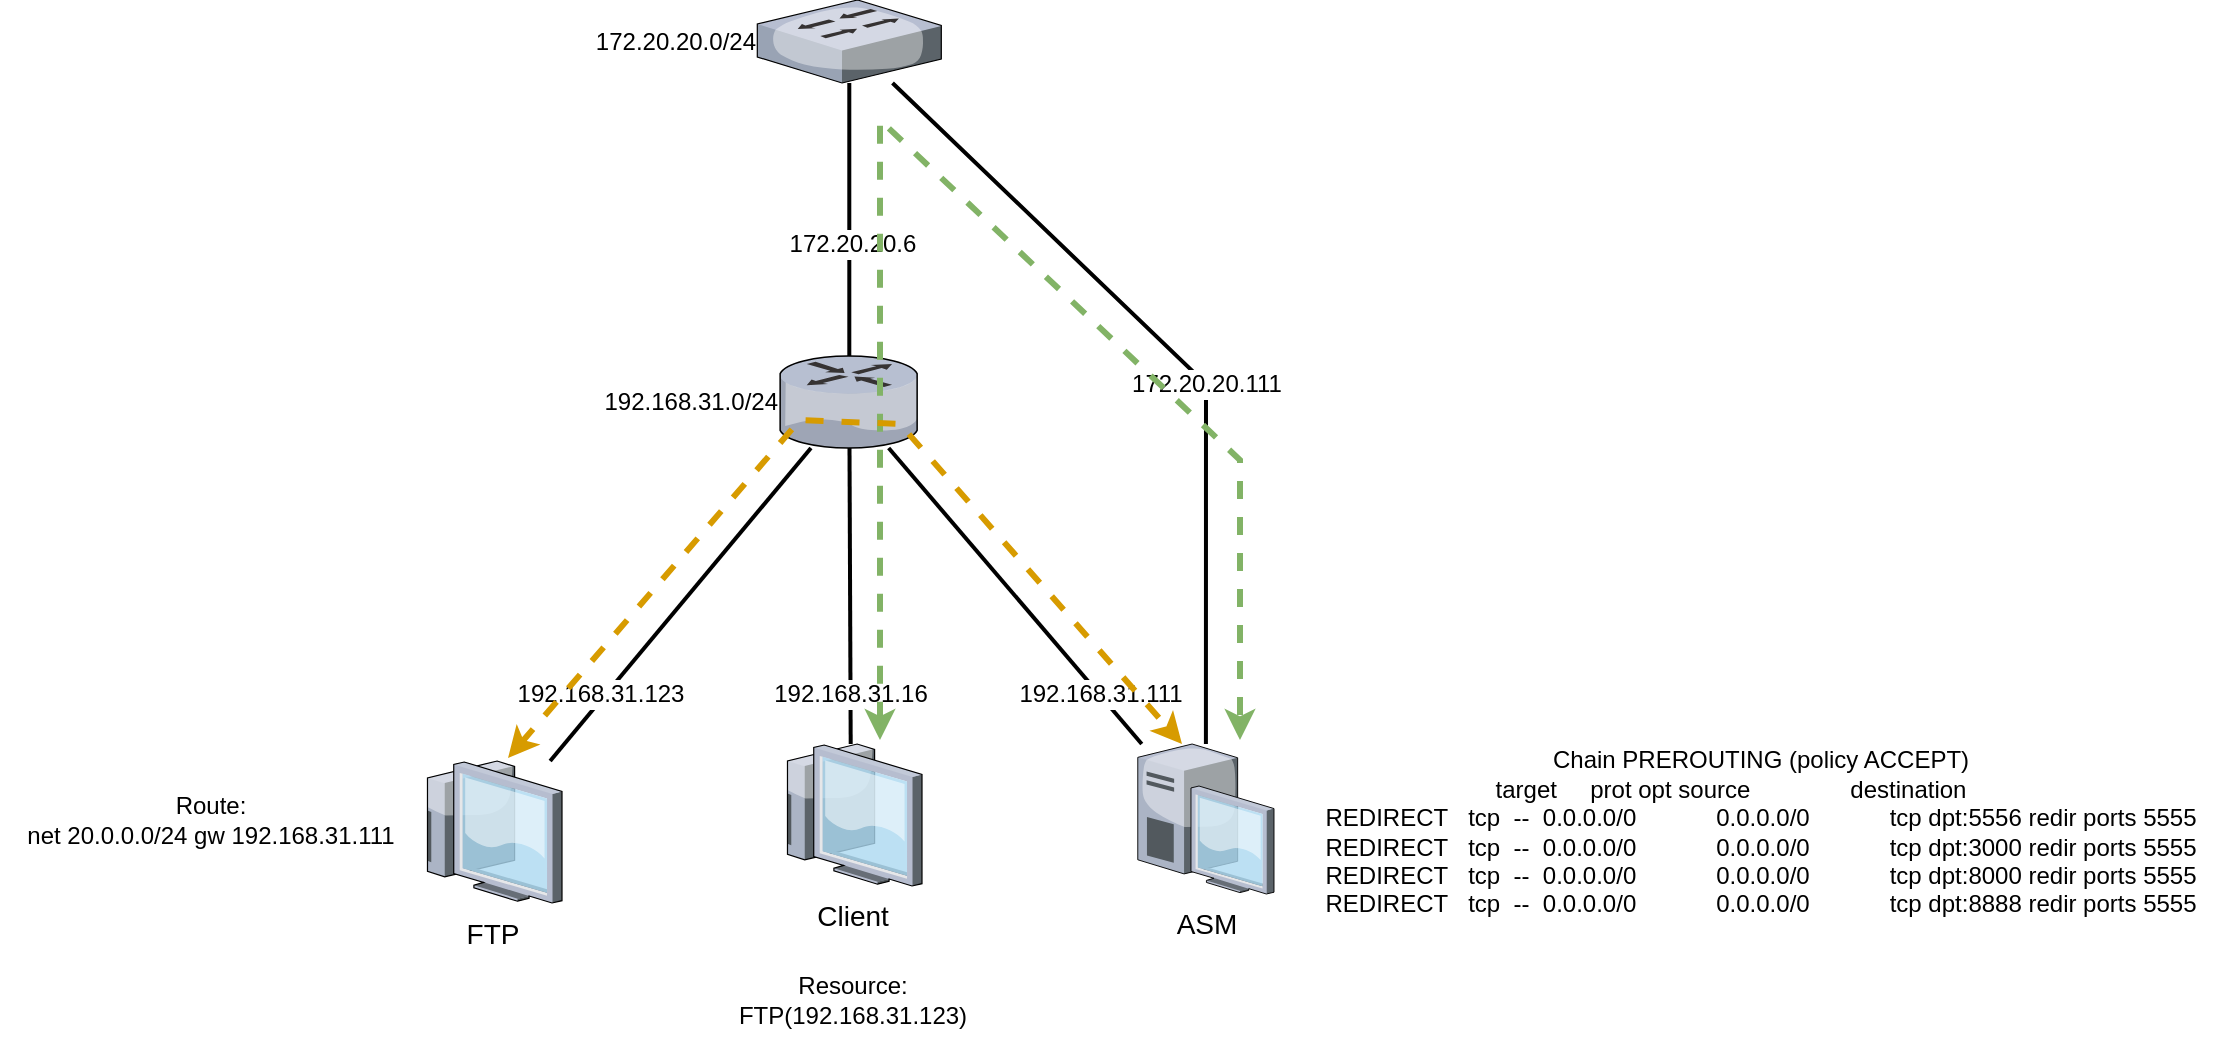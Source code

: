 <mxfile version="26.0.2">
  <diagram name="Page-1" id="e3a06f82-3646-2815-327d-82caf3d4e204">
    <mxGraphModel dx="1426" dy="679" grid="1" gridSize="10" guides="1" tooltips="1" connect="1" arrows="1" fold="1" page="1" pageScale="1.5" pageWidth="1169" pageHeight="826" background="none" math="0" shadow="0">
      <root>
        <mxCell id="0" style=";html=1;" />
        <mxCell id="1" style=";html=1;" parent="0" />
        <mxCell id="TvClRxy8d6DLWlSvi-L--25" value="" style="edgeStyle=none;rounded=0;orthogonalLoop=1;jettySize=auto;html=1;strokeWidth=2;endSize=10;startSize=10;endArrow=none;endFill=0;" parent="1" source="6a7d8f32e03d9370-4" target="TvClRxy8d6DLWlSvi-L--15" edge="1">
          <mxGeometry relative="1" as="geometry" />
        </mxCell>
        <mxCell id="TvClRxy8d6DLWlSvi-L--34" value="192.168.31.111" style="edgeLabel;html=1;align=center;verticalAlign=middle;resizable=0;points=[];fontSize=12;" parent="TvClRxy8d6DLWlSvi-L--25" vertex="1" connectable="0">
          <mxGeometry x="0.02" y="-1" relative="1" as="geometry">
            <mxPoint x="43" y="51" as="offset" />
          </mxGeometry>
        </mxCell>
        <mxCell id="TvClRxy8d6DLWlSvi-L--28" style="edgeStyle=none;rounded=0;orthogonalLoop=1;jettySize=auto;html=1;endArrow=none;endFill=0;strokeWidth=2;endSize=10;startSize=10;" parent="1" source="6a7d8f32e03d9370-4" target="TvClRxy8d6DLWlSvi-L--26" edge="1">
          <mxGeometry relative="1" as="geometry">
            <Array as="points">
              <mxPoint x="873" y="262" />
            </Array>
          </mxGeometry>
        </mxCell>
        <mxCell id="TvClRxy8d6DLWlSvi-L--33" value="172.20.20.111" style="edgeLabel;html=1;align=center;verticalAlign=middle;resizable=0;points=[];fontSize=12;" parent="TvClRxy8d6DLWlSvi-L--28" vertex="1" connectable="0">
          <mxGeometry x="-0.09" y="-1" relative="1" as="geometry">
            <mxPoint y="1" as="offset" />
          </mxGeometry>
        </mxCell>
        <mxCell id="6a7d8f32e03d9370-4" value="ASM" style="verticalLabelPosition=bottom;aspect=fixed;html=1;verticalAlign=top;strokeColor=none;shape=mxgraph.citrix.desktop;fillColor=#66B2FF;gradientColor=#0066CC;fontSize=14;movable=1;resizable=1;rotatable=1;deletable=1;editable=1;locked=0;connectable=1;" parent="1" vertex="1">
          <mxGeometry x="838.89" y="442" width="68.11" height="75" as="geometry" />
        </mxCell>
        <mxCell id="TvClRxy8d6DLWlSvi-L--24" style="edgeStyle=none;rounded=0;orthogonalLoop=1;jettySize=auto;html=1;endArrow=none;endFill=0;strokeWidth=2;endSize=10;startSize=10;" parent="1" source="TvClRxy8d6DLWlSvi-L--12" target="TvClRxy8d6DLWlSvi-L--15" edge="1">
          <mxGeometry relative="1" as="geometry" />
        </mxCell>
        <mxCell id="TvClRxy8d6DLWlSvi-L--35" value="192.168.31.16" style="edgeLabel;html=1;align=center;verticalAlign=middle;resizable=0;points=[];fontSize=12;" parent="TvClRxy8d6DLWlSvi-L--24" vertex="1" connectable="0">
          <mxGeometry x="-0.23" y="-2" relative="1" as="geometry">
            <mxPoint x="-2" y="32" as="offset" />
          </mxGeometry>
        </mxCell>
        <mxCell id="TvClRxy8d6DLWlSvi-L--12" value="Client" style="verticalLabelPosition=bottom;aspect=fixed;html=1;verticalAlign=top;strokeColor=none;shape=mxgraph.citrix.thin_client;fillColor=#66B2FF;gradientColor=#0066CC;fontSize=14;labelPosition=center;align=center;" parent="1" vertex="1">
          <mxGeometry x="660" y="442" width="71" height="71" as="geometry" />
        </mxCell>
        <mxCell id="TvClRxy8d6DLWlSvi-L--23" style="edgeStyle=none;rounded=0;orthogonalLoop=1;jettySize=auto;html=1;endArrow=none;endFill=0;strokeWidth=2;endSize=10;startSize=10;" parent="1" source="TvClRxy8d6DLWlSvi-L--14" target="TvClRxy8d6DLWlSvi-L--15" edge="1">
          <mxGeometry relative="1" as="geometry" />
        </mxCell>
        <mxCell id="TvClRxy8d6DLWlSvi-L--36" value="192.168.31.123" style="edgeLabel;html=1;align=center;verticalAlign=middle;resizable=0;points=[];fontSize=12;" parent="TvClRxy8d6DLWlSvi-L--23" vertex="1" connectable="0">
          <mxGeometry x="-0.463" y="-2" relative="1" as="geometry">
            <mxPoint x="-12" y="7" as="offset" />
          </mxGeometry>
        </mxCell>
        <mxCell id="TvClRxy8d6DLWlSvi-L--14" value="FTP" style="verticalLabelPosition=bottom;aspect=fixed;html=1;verticalAlign=top;strokeColor=none;shape=mxgraph.citrix.thin_client;fillColor=#66B2FF;gradientColor=#0066CC;fontSize=14;labelPosition=center;align=center;" parent="1" vertex="1">
          <mxGeometry x="480" y="450.5" width="71" height="71" as="geometry" />
        </mxCell>
        <mxCell id="TvClRxy8d6DLWlSvi-L--27" style="edgeStyle=none;rounded=0;orthogonalLoop=1;jettySize=auto;html=1;endArrow=none;endFill=0;strokeWidth=2;endSize=10;startSize=10;" parent="1" source="TvClRxy8d6DLWlSvi-L--15" target="TvClRxy8d6DLWlSvi-L--26" edge="1">
          <mxGeometry relative="1" as="geometry" />
        </mxCell>
        <mxCell id="TvClRxy8d6DLWlSvi-L--32" value="172.20.20.6" style="edgeLabel;html=1;align=center;verticalAlign=middle;resizable=0;points=[];fontSize=12;" parent="TvClRxy8d6DLWlSvi-L--27" vertex="1" connectable="0">
          <mxGeometry x="-0.179" y="-1" relative="1" as="geometry">
            <mxPoint as="offset" />
          </mxGeometry>
        </mxCell>
        <mxCell id="TvClRxy8d6DLWlSvi-L--15" value="192.168.31.0/24" style="verticalLabelPosition=middle;sketch=0;aspect=fixed;html=1;verticalAlign=middle;strokeColor=none;align=right;outlineConnect=0;shape=mxgraph.citrix.router;labelPosition=left;" parent="1" vertex="1">
          <mxGeometry x="660" y="248" width="69.31" height="46" as="geometry" />
        </mxCell>
        <mxCell id="TvClRxy8d6DLWlSvi-L--26" value="172.20.20.0/24" style="verticalLabelPosition=middle;sketch=0;aspect=fixed;html=1;verticalAlign=middle;strokeColor=none;align=right;outlineConnect=0;shape=mxgraph.citrix.switch;labelPosition=left;" parent="1" vertex="1">
          <mxGeometry x="648.65" y="70" width="92" height="41.5" as="geometry" />
        </mxCell>
        <mxCell id="UjK03ACXC7DD6p1siXCf-3" value="" style="endArrow=classic;html=1;rounded=0;endFill=1;startArrow=classic;startFill=1;fillColor=#d5e8d4;strokeColor=#82b366;strokeWidth=3;dashed=1;" edge="1" parent="1">
          <mxGeometry width="50" height="50" relative="1" as="geometry">
            <mxPoint x="710" y="440" as="sourcePoint" />
            <mxPoint x="890" y="440" as="targetPoint" />
            <Array as="points">
              <mxPoint x="710" y="130" />
              <mxPoint x="890" y="300" />
            </Array>
          </mxGeometry>
        </mxCell>
        <mxCell id="UjK03ACXC7DD6p1siXCf-7" value="" style="endArrow=classic;startArrow=classic;html=1;rounded=0;strokeWidth=3;exitX=0.62;exitY=-0.021;exitDx=0;exitDy=0;exitPerimeter=0;fillColor=#ffe6cc;strokeColor=#d79b00;dashed=1;startFill=1;endFill=1;" edge="1" parent="1" source="TvClRxy8d6DLWlSvi-L--14">
          <mxGeometry width="50" height="50" relative="1" as="geometry">
            <mxPoint x="510" y="442" as="sourcePoint" />
            <mxPoint x="861" y="442" as="targetPoint" />
            <Array as="points">
              <mxPoint x="670" y="280" />
              <mxPoint x="720" y="282" />
            </Array>
          </mxGeometry>
        </mxCell>
        <mxCell id="UjK03ACXC7DD6p1siXCf-8" value="Resource:&lt;div&gt;FTP(192.168.31.123)&lt;/div&gt;" style="text;html=1;align=center;verticalAlign=middle;resizable=0;points=[];autosize=1;strokeColor=none;fillColor=none;" vertex="1" parent="1">
          <mxGeometry x="625.5" y="550" width="140" height="40" as="geometry" />
        </mxCell>
        <mxCell id="UjK03ACXC7DD6p1siXCf-9" value="Route:&lt;div&gt;net 20.0.0.0/24 gw 192.168.31.111&lt;/div&gt;" style="text;html=1;align=center;verticalAlign=middle;resizable=0;points=[];autosize=1;strokeColor=none;fillColor=none;" vertex="1" parent="1">
          <mxGeometry x="270" y="459.5" width="210" height="40" as="geometry" />
        </mxCell>
        <mxCell id="UjK03ACXC7DD6p1siXCf-10" value="&lt;div&gt;Chain PREROUTING (policy ACCEPT)&lt;/div&gt;&lt;div&gt;target&amp;nbsp; &amp;nbsp; &amp;nbsp;prot opt source&amp;nbsp; &amp;nbsp; &amp;nbsp; &amp;nbsp; &amp;nbsp; &amp;nbsp; &amp;nbsp; &amp;nbsp;destination&amp;nbsp; &amp;nbsp; &amp;nbsp; &amp;nbsp; &amp;nbsp;&lt;/div&gt;&lt;div&gt;REDIRECT&amp;nbsp; &amp;nbsp;tcp&amp;nbsp; --&amp;nbsp; 0.0.0.0/0&amp;nbsp; &amp;nbsp; &amp;nbsp; &amp;nbsp; &amp;nbsp; &amp;nbsp; 0.0.0.0/0&amp;nbsp; &amp;nbsp; &amp;nbsp; &amp;nbsp; &amp;nbsp; &amp;nbsp; tcp dpt:5556 redir ports 5555&lt;/div&gt;&lt;div&gt;REDIRECT&amp;nbsp; &amp;nbsp;tcp&amp;nbsp; --&amp;nbsp; 0.0.0.0/0&amp;nbsp; &amp;nbsp; &amp;nbsp; &amp;nbsp; &amp;nbsp; &amp;nbsp; 0.0.0.0/0&amp;nbsp; &amp;nbsp; &amp;nbsp; &amp;nbsp; &amp;nbsp; &amp;nbsp; tcp dpt:3000 redir ports 5555&lt;/div&gt;&lt;div&gt;REDIRECT&amp;nbsp; &amp;nbsp;tcp&amp;nbsp; --&amp;nbsp; 0.0.0.0/0&amp;nbsp; &amp;nbsp; &amp;nbsp; &amp;nbsp; &amp;nbsp; &amp;nbsp; 0.0.0.0/0&amp;nbsp; &amp;nbsp; &amp;nbsp; &amp;nbsp; &amp;nbsp; &amp;nbsp; tcp dpt:8000 redir ports 5555&lt;/div&gt;&lt;div&gt;REDIRECT&amp;nbsp; &amp;nbsp;tcp&amp;nbsp; --&amp;nbsp; 0.0.0.0/0&amp;nbsp; &amp;nbsp; &amp;nbsp; &amp;nbsp; &amp;nbsp; &amp;nbsp; 0.0.0.0/0&amp;nbsp; &amp;nbsp; &amp;nbsp; &amp;nbsp; &amp;nbsp; &amp;nbsp; tcp dpt:8888 redir ports 5555&lt;/div&gt;" style="text;html=1;align=center;verticalAlign=middle;resizable=0;points=[];autosize=1;strokeColor=none;fillColor=none;" vertex="1" parent="1">
          <mxGeometry x="920" y="436" width="460" height="100" as="geometry" />
        </mxCell>
      </root>
    </mxGraphModel>
  </diagram>
</mxfile>
